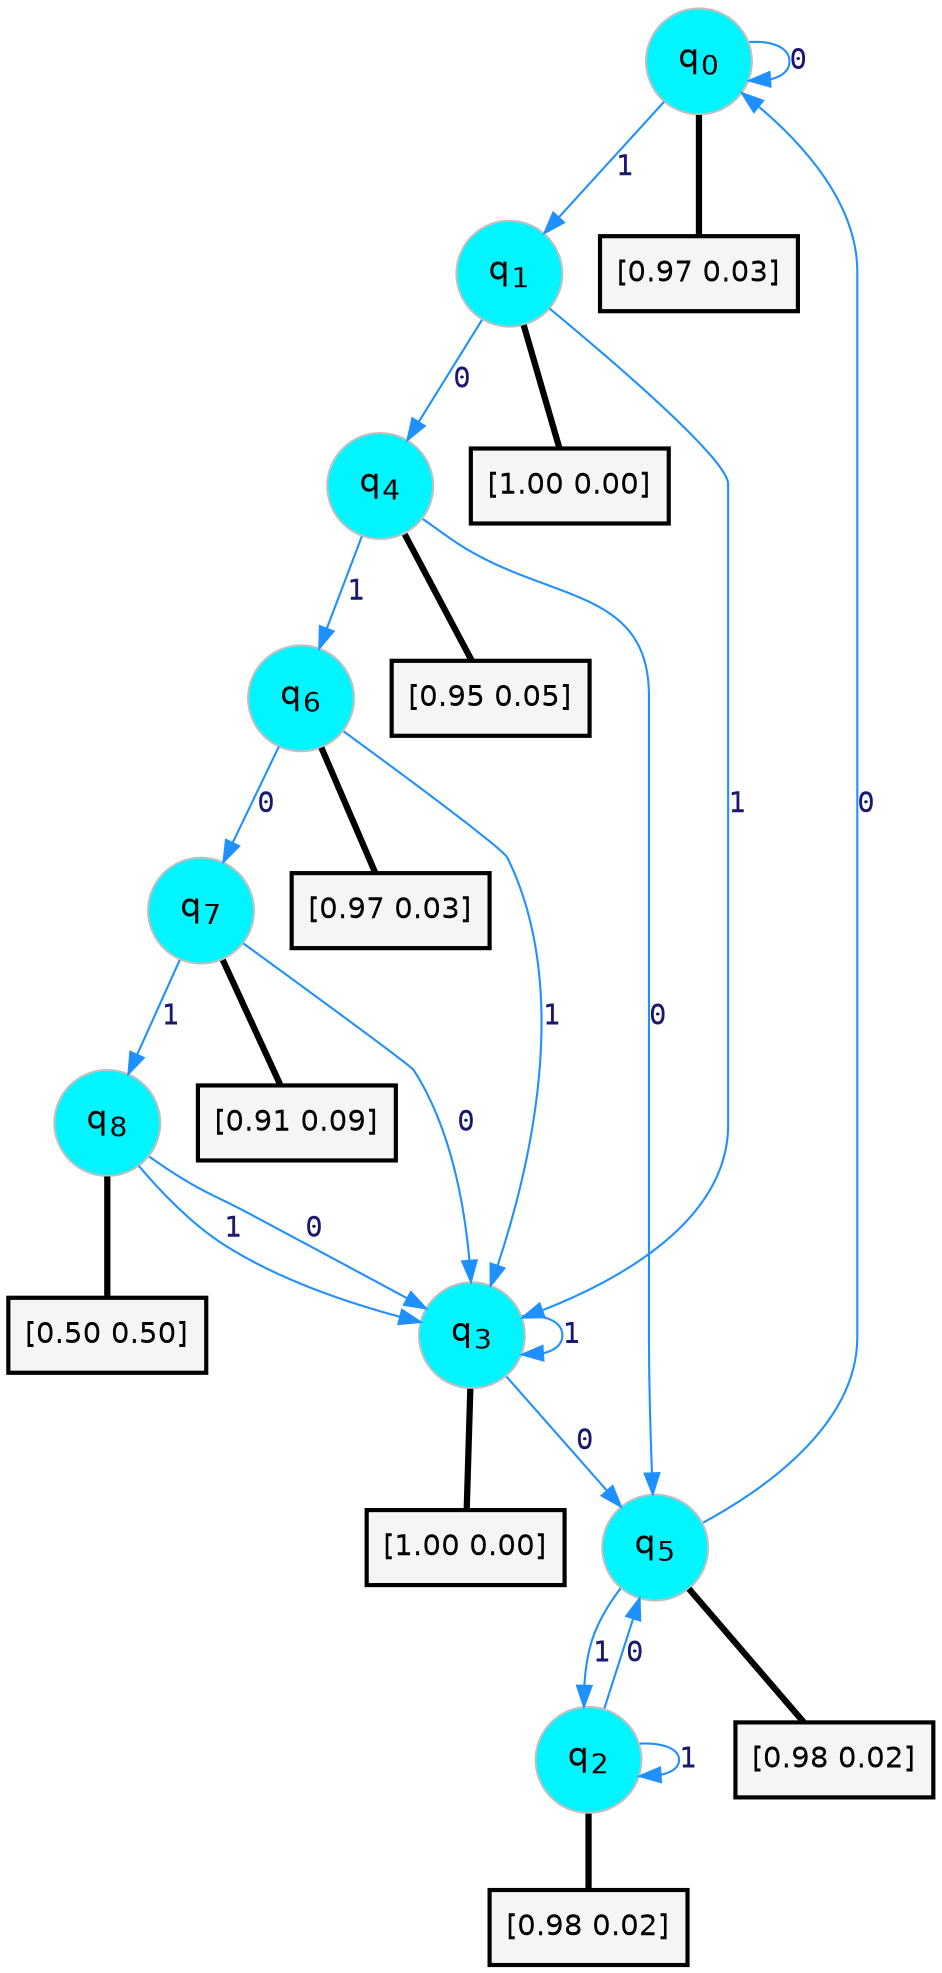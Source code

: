 digraph G {
graph [
bgcolor=transparent, dpi=300, rankdir=TD, size="40,25"];
node [
color=gray, fillcolor=turquoise1, fontcolor=black, fontname=Helvetica, fontsize=16, fontweight=bold, shape=circle, style=filled];
edge [
arrowsize=1, color=dodgerblue1, fontcolor=midnightblue, fontname=courier, fontweight=bold, penwidth=1, style=solid, weight=20];
0[label=<q<SUB>0</SUB>>];
1[label=<q<SUB>1</SUB>>];
2[label=<q<SUB>2</SUB>>];
3[label=<q<SUB>3</SUB>>];
4[label=<q<SUB>4</SUB>>];
5[label=<q<SUB>5</SUB>>];
6[label=<q<SUB>6</SUB>>];
7[label=<q<SUB>7</SUB>>];
8[label=<q<SUB>8</SUB>>];
9[label="[0.97 0.03]", shape=box,fontcolor=black, fontname=Helvetica, fontsize=14, penwidth=2, fillcolor=whitesmoke,color=black];
10[label="[1.00 0.00]", shape=box,fontcolor=black, fontname=Helvetica, fontsize=14, penwidth=2, fillcolor=whitesmoke,color=black];
11[label="[0.98 0.02]", shape=box,fontcolor=black, fontname=Helvetica, fontsize=14, penwidth=2, fillcolor=whitesmoke,color=black];
12[label="[1.00 0.00]", shape=box,fontcolor=black, fontname=Helvetica, fontsize=14, penwidth=2, fillcolor=whitesmoke,color=black];
13[label="[0.95 0.05]", shape=box,fontcolor=black, fontname=Helvetica, fontsize=14, penwidth=2, fillcolor=whitesmoke,color=black];
14[label="[0.98 0.02]", shape=box,fontcolor=black, fontname=Helvetica, fontsize=14, penwidth=2, fillcolor=whitesmoke,color=black];
15[label="[0.97 0.03]", shape=box,fontcolor=black, fontname=Helvetica, fontsize=14, penwidth=2, fillcolor=whitesmoke,color=black];
16[label="[0.91 0.09]", shape=box,fontcolor=black, fontname=Helvetica, fontsize=14, penwidth=2, fillcolor=whitesmoke,color=black];
17[label="[0.50 0.50]", shape=box,fontcolor=black, fontname=Helvetica, fontsize=14, penwidth=2, fillcolor=whitesmoke,color=black];
0->0 [label=0];
0->1 [label=1];
0->9 [arrowhead=none, penwidth=3,color=black];
1->4 [label=0];
1->3 [label=1];
1->10 [arrowhead=none, penwidth=3,color=black];
2->5 [label=0];
2->2 [label=1];
2->11 [arrowhead=none, penwidth=3,color=black];
3->5 [label=0];
3->3 [label=1];
3->12 [arrowhead=none, penwidth=3,color=black];
4->5 [label=0];
4->6 [label=1];
4->13 [arrowhead=none, penwidth=3,color=black];
5->0 [label=0];
5->2 [label=1];
5->14 [arrowhead=none, penwidth=3,color=black];
6->7 [label=0];
6->3 [label=1];
6->15 [arrowhead=none, penwidth=3,color=black];
7->3 [label=0];
7->8 [label=1];
7->16 [arrowhead=none, penwidth=3,color=black];
8->3 [label=0];
8->3 [label=1];
8->17 [arrowhead=none, penwidth=3,color=black];
}
